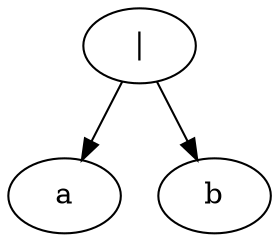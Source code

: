 digraph {
  105759274703200[label="|"]
  105759274703152[label="a"]
  105759274703200  ->  105759274703152
  105759274703248[label="b"]
  105759274703200  ->  105759274703248
}
